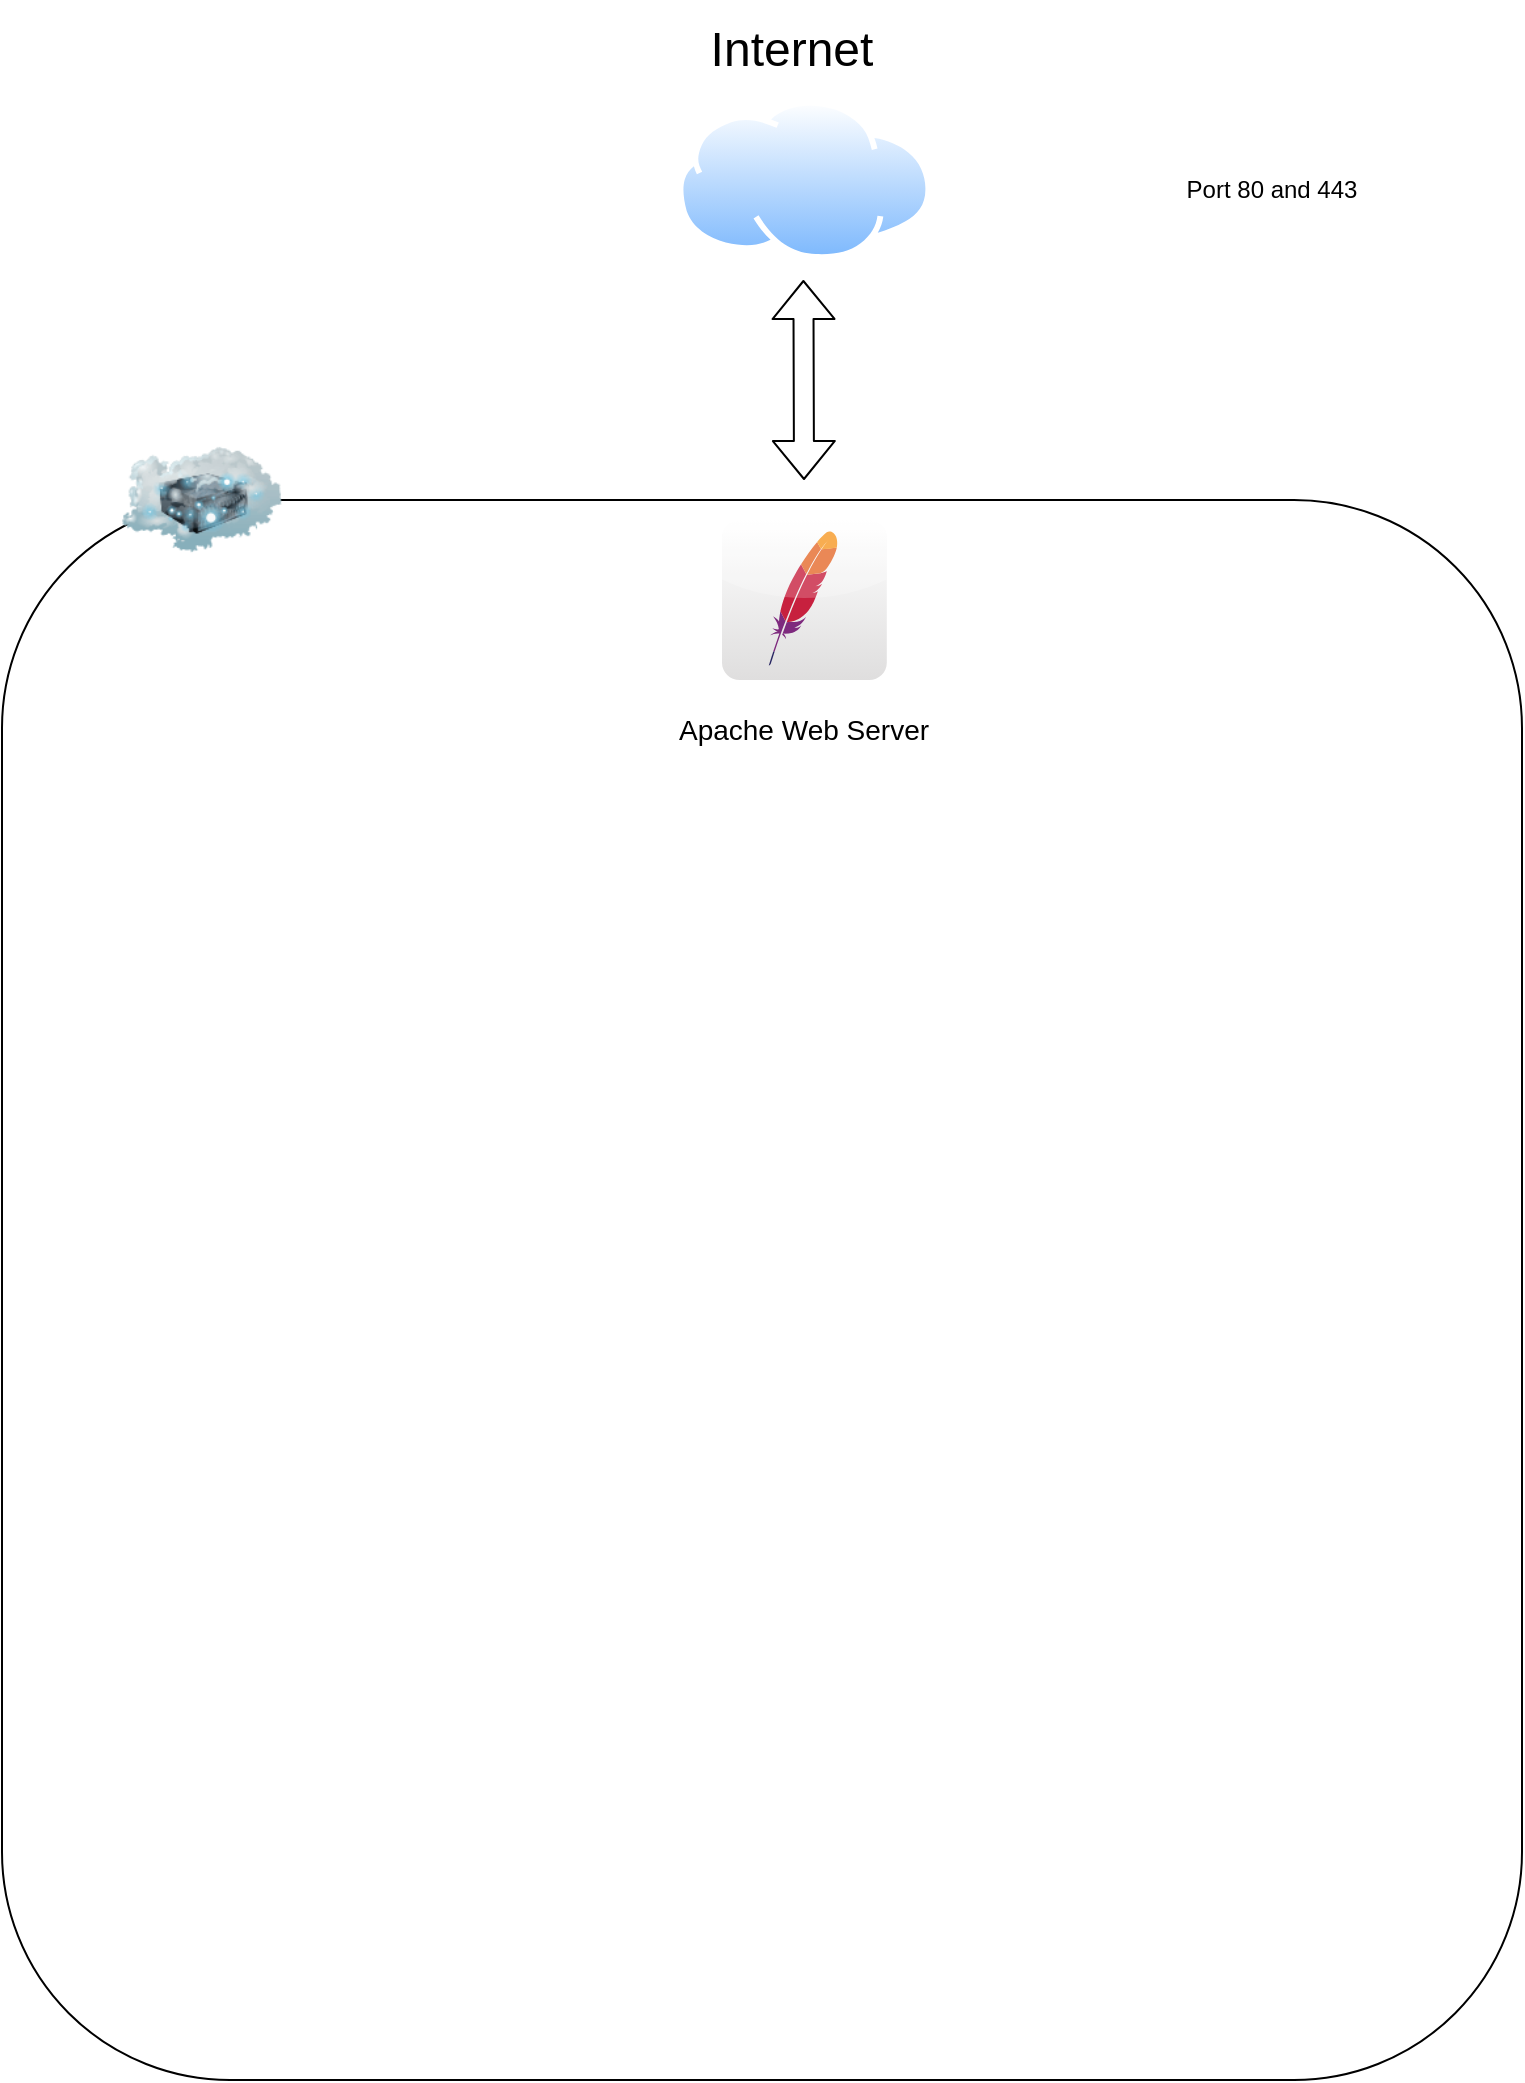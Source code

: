 <mxfile version="14.9.6" type="github">
  <diagram id="FTrK58_dnfsZAVpMx4PE" name="Page-1">
    <mxGraphModel dx="1350" dy="769" grid="1" gridSize="10" guides="1" tooltips="1" connect="1" arrows="1" fold="1" page="1" pageScale="1" pageWidth="850" pageHeight="1100" math="0" shadow="0">
      <root>
        <mxCell id="0" />
        <mxCell id="1" parent="0" />
        <mxCell id="aEkkk-6x4j_KzVjlJegc-13" value="" style="rounded=1;whiteSpace=wrap;html=1;" vertex="1" parent="1">
          <mxGeometry x="40" y="250" width="760" height="790" as="geometry" />
        </mxCell>
        <mxCell id="aEkkk-6x4j_KzVjlJegc-1" value="" style="dashed=0;outlineConnect=0;html=1;align=center;labelPosition=center;verticalLabelPosition=bottom;verticalAlign=top;shape=mxgraph.webicons.apache;gradientColor=#DFDEDE" vertex="1" parent="1">
          <mxGeometry x="400" y="260" width="82.4" height="80" as="geometry" />
        </mxCell>
        <mxCell id="aEkkk-6x4j_KzVjlJegc-2" value="" style="aspect=fixed;perimeter=ellipsePerimeter;html=1;align=center;shadow=0;dashed=0;spacingTop=3;image;image=img/lib/active_directory/internet_cloud.svg;" vertex="1" parent="1">
          <mxGeometry x="377.71" y="50" width="126.99" height="80" as="geometry" />
        </mxCell>
        <mxCell id="aEkkk-6x4j_KzVjlJegc-3" value="" style="shape=image;html=1;verticalAlign=top;verticalLabelPosition=bottom;labelBackgroundColor=#ffffff;imageAspect=0;aspect=fixed;image=https://cdn4.iconfinder.com/data/icons/logos-and-brands/512/256_Php_logo-128.png" vertex="1" parent="1">
          <mxGeometry x="482.4" y="750" width="128" height="128" as="geometry" />
        </mxCell>
        <mxCell id="aEkkk-6x4j_KzVjlJegc-4" value="" style="shape=image;html=1;verticalAlign=top;verticalLabelPosition=bottom;labelBackgroundColor=#ffffff;imageAspect=0;aspect=fixed;image=https://cdn3.iconfinder.com/data/icons/freeapplication/png/24x24/Database.png" vertex="1" parent="1">
          <mxGeometry x="150" y="750" width="64" height="64" as="geometry" />
        </mxCell>
        <mxCell id="aEkkk-6x4j_KzVjlJegc-5" value="" style="shape=image;html=1;verticalAlign=top;verticalLabelPosition=bottom;labelBackgroundColor=#ffffff;imageAspect=0;aspect=fixed;image=https://cdn4.iconfinder.com/data/icons/logos-brands-5/24/mysql-128.png" vertex="1" parent="1">
          <mxGeometry x="680" y="760" width="78" height="78" as="geometry" />
        </mxCell>
        <mxCell id="aEkkk-6x4j_KzVjlJegc-6" value="&lt;font style=&quot;font-size: 24px&quot;&gt;Internet&lt;/font&gt;" style="text;html=1;strokeColor=none;fillColor=none;align=center;verticalAlign=middle;whiteSpace=wrap;rounded=0;" vertex="1" parent="1">
          <mxGeometry x="360" width="150" height="50" as="geometry" />
        </mxCell>
        <mxCell id="aEkkk-6x4j_KzVjlJegc-8" value="" style="shape=flexArrow;endArrow=classic;startArrow=classic;html=1;" edge="1" parent="1">
          <mxGeometry width="100" height="100" relative="1" as="geometry">
            <mxPoint x="441" y="240" as="sourcePoint" />
            <mxPoint x="440.7" y="140" as="targetPoint" />
          </mxGeometry>
        </mxCell>
        <mxCell id="aEkkk-6x4j_KzVjlJegc-11" value="&lt;font style=&quot;font-size: 14px&quot;&gt;Apache Web Server&lt;/font&gt;" style="text;html=1;strokeColor=none;fillColor=none;align=center;verticalAlign=middle;whiteSpace=wrap;rounded=0;" vertex="1" parent="1">
          <mxGeometry x="366.2" y="340" width="150" height="50" as="geometry" />
        </mxCell>
        <mxCell id="aEkkk-6x4j_KzVjlJegc-12" value="" style="image;html=1;image=img/lib/clip_art/networking/Cloud_Server_128x128.png" vertex="1" parent="1">
          <mxGeometry x="100" y="210" width="80" height="80" as="geometry" />
        </mxCell>
        <mxCell id="aEkkk-6x4j_KzVjlJegc-14" value="&lt;font style=&quot;font-size: 12px&quot;&gt;Port 80 and 443&lt;/font&gt;" style="text;html=1;strokeColor=none;fillColor=none;align=center;verticalAlign=middle;whiteSpace=wrap;rounded=0;" vertex="1" parent="1">
          <mxGeometry x="600" y="70" width="150" height="50" as="geometry" />
        </mxCell>
      </root>
    </mxGraphModel>
  </diagram>
</mxfile>
